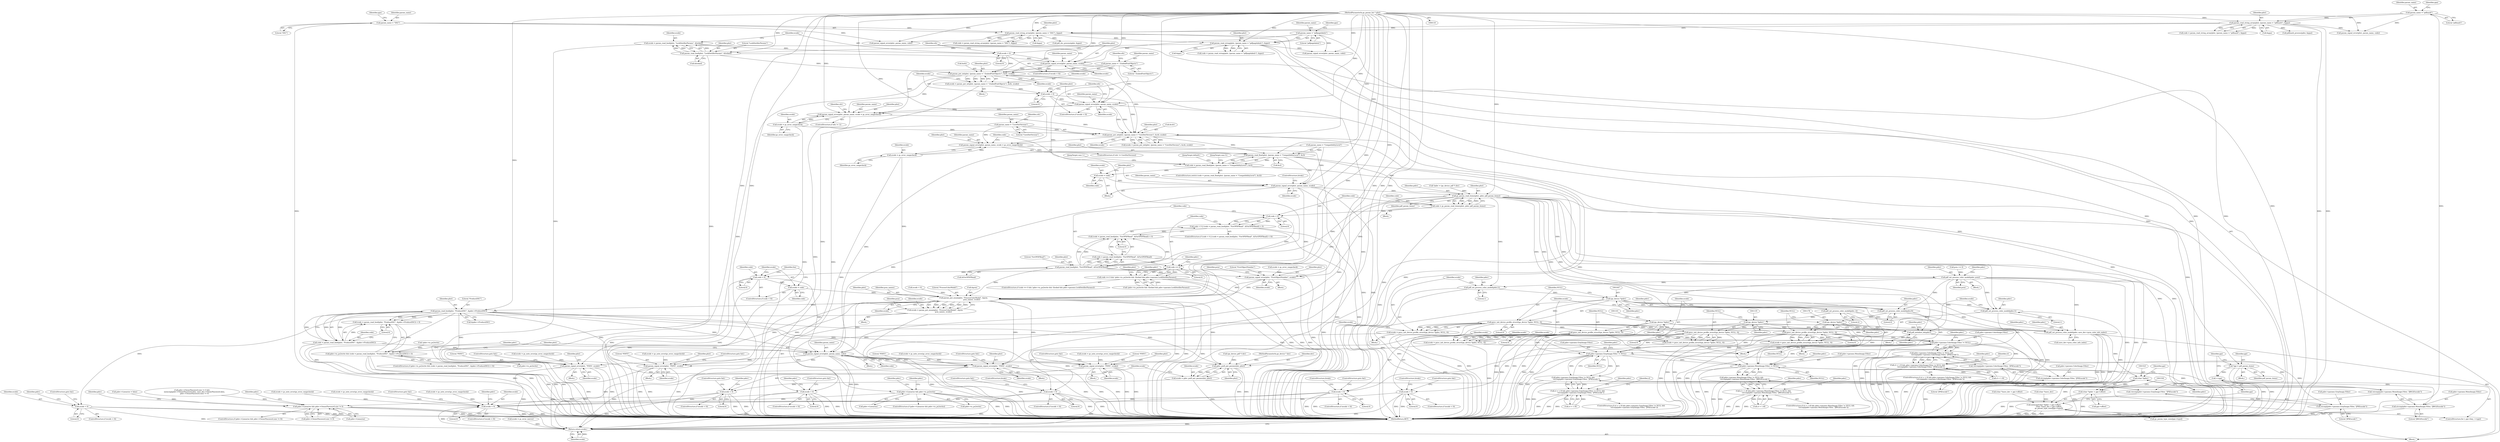 digraph "0_ghostscript_c3476dde7743761a4e1d39a631716199b696b880@API" {
"1000389" [label="(Call,param_signal_error(plist, param_name, ecode = gs_error_rangecheck))"];
"1000370" [label="(Call,param_put_int(plist, (param_name = \"CoreDistVersion\"), &cdv, ecode))"];
"1000357" [label="(Call,param_signal_error(plist, param_name, ecode = gs_error_rangecheck))"];
"1000349" [label="(Call,param_signal_error(plist, param_name, ecode))"];
"1000337" [label="(Call,param_put_int(plist, (param_name = \".EmbedFontObjects\"), &efo, ecode))"];
"1000317" [label="(Call,param_read_bool(plist, \"LockDistillerParams\", &locked))"];
"1000250" [label="(Call,param_read_string(plist, (param_name = \"pdfpagelabels\"), &pps))"];
"1000206" [label="(Call,param_read_string_array(plist, (param_name = \"DSC\"), &ppa))"];
"1000162" [label="(Call,param_read_string_array(plist, (param_name = \"pdfmark\"), &ppa))"];
"1000121" [label="(MethodParameterIn,gs_param_list * plist)"];
"1000164" [label="(Call,param_name = \"pdfmark\")"];
"1000208" [label="(Call,param_name = \"DSC\")"];
"1000252" [label="(Call,param_name = \"pdfpagelabels\")"];
"1000326" [label="(Call,param_signal_error(plist, param_name, ecode))"];
"1000323" [label="(Call,ecode < 0)"];
"1000315" [label="(Call,ecode = param_read_bool(plist, \"LockDistillerParams\", &locked))"];
"1000339" [label="(Call,param_name = \".EmbedFontObjects\")"];
"1000346" [label="(Call,ecode < 0)"];
"1000335" [label="(Call,ecode = param_put_int(plist, (param_name = \".EmbedFontObjects\"), &efo, ecode))"];
"1000360" [label="(Call,ecode = gs_error_rangecheck)"];
"1000372" [label="(Call,param_name = \"CoreDistVersion\")"];
"1000392" [label="(Call,ecode = gs_error_rangecheck)"];
"1000398" [label="(Call,param_read_float(plist, (param_name = \"CompatibilityLevel\"), &cl))"];
"1000396" [label="(Call,code = param_read_float(plist, (param_name = \"CompatibilityLevel\"), &cl))"];
"1000407" [label="(Call,ecode = code)"];
"1000410" [label="(Call,param_signal_error(plist, param_name, ecode))"];
"1000549" [label="(Call,gs_param_read_items(plist, pdev, pdf_param_items))"];
"1000547" [label="(Call,code = gs_param_read_items(plist, pdev, pdf_param_items))"];
"1000555" [label="(Call,code < 0)"];
"1000554" [label="(Call,code < 0 || (code = param_read_bool(plist, \"ForOPDFRead\", &ForOPDFRead)) < 0)"];
"1000570" [label="(Call,code == 0)"];
"1000569" [label="(Call,code == 0 && !pdev->is_ps2write && !(locked && pdev->params.LockDistillerParams))"];
"1000597" [label="(Call,code < 0)"];
"1000600" [label="(Call,ecode = code)"];
"1000658" [label="(Call,param_put_enum(plist, \"ProcessColorModel\", &pcm,\n                               pcm_names, ecode))"];
"1000656" [label="(Call,ecode = param_put_enum(plist, \"ProcessColorModel\", &pcm,\n                               pcm_names, ecode))"];
"1000684" [label="(Call,ecode < 0)"];
"1001547" [label="(Return,return ecode;)"];
"1000696" [label="(Call,param_read_bool(plist, \"ProduceDSC\", &pdev->ProduceDSC))"];
"1000693" [label="(Call,(code = param_read_bool(plist, \"ProduceDSC\", &pdev->ProduceDSC)) < 0)"];
"1000689" [label="(Call,pdev->is_ps2write && (code = param_read_bool(plist, \"ProduceDSC\", &pdev->ProduceDSC)) < 0)"];
"1001430" [label="(Call,pdev->Linearise && pdev->is_ps2write)"];
"1001449" [label="(Call,pdev->Linearise && pdev->OwnerPassword.size != 0)"];
"1000694" [label="(Call,code = param_read_bool(plist, \"ProduceDSC\", &pdev->ProduceDSC))"];
"1000705" [label="(Call,param_signal_error(plist, param_name, code))"];
"1000726" [label="(Call,param_signal_error(plist, \"PDFA\", ecode))"];
"1000774" [label="(Call,param_signal_error(plist, \"PDFA\", ecode))"];
"1000792" [label="(Call,param_signal_error(plist, \"PDFX\", ecode))"];
"1000812" [label="(Call,param_signal_error(plist, \"PDFA\", ecode))"];
"1000957" [label="(Call,gdev_psdf_put_params(dev, plist))"];
"1000955" [label="(Call,ecode = gdev_psdf_put_params(dev, plist))"];
"1000961" [label="(Call,ecode < 0)"];
"1001312" [label="(Call,ecode < 0)"];
"1000561" [label="(Call,param_read_bool(plist, \"ForOPDFRead\", &ForOPDFRead))"];
"1000558" [label="(Call,(code = param_read_bool(plist, \"ForOPDFRead\", &ForOPDFRead)) < 0)"];
"1000559" [label="(Call,code = param_read_bool(plist, \"ForOPDFRead\", &ForOPDFRead))"];
"1000645" [label="(Call,param_signal_error(plist, \"FirstObjectNumber\", ecode))"];
"1000670" [label="(Call,pdf_set_process_color_model(pdev, pcm))"];
"1001040" [label="(Call,pdf_set_process_color_model(pdev,1))"];
"1001046" [label="(Call,(gx_device *)pdev)"];
"1001045" [label="(Call,gsicc_init_device_profile_struct((gx_device *)pdev, NULL, 0))"];
"1001043" [label="(Call,ecode = gsicc_init_device_profile_struct((gx_device *)pdev, NULL, 0))"];
"1001052" [label="(Call,ecode < 0)"];
"1001099" [label="(Call,gsicc_init_device_profile_struct((gx_device *)pdev, NULL, 0))"];
"1001097" [label="(Call,ecode = gsicc_init_device_profile_struct((gx_device *)pdev, NULL, 0))"];
"1001106" [label="(Call,ecode < 0)"];
"1001196" [label="(Call,pdev->params.ColorImage.Filter != NULL)"];
"1001195" [label="(Call,pdev->params.ColorImage.Filter != NULL &&\n            !strcmp(pdev->params.ColorImage.Filter, \"JPXEncode\"))"];
"1001191" [label="(Call,cl < 1.5f && pdev->params.ColorImage.Filter != NULL &&\n            !strcmp(pdev->params.ColorImage.Filter, \"JPXEncode\"))"];
"1001205" [label="(Call,!strcmp(pdev->params.ColorImage.Filter, \"JPXEncode\"))"];
"1001206" [label="(Call,strcmp(pdev->params.ColorImage.Filter, \"JPXEncode\"))"];
"1001231" [label="(Call,pdev->params.GrayImage.Filter != NULL)"];
"1001230" [label="(Call,pdev->params.GrayImage.Filter != NULL &&\n            !strcmp(pdev->params.GrayImage.Filter, \"JPXEncode\"))"];
"1001226" [label="(Call,cl < 1.5f && pdev->params.GrayImage.Filter != NULL &&\n            !strcmp(pdev->params.GrayImage.Filter, \"JPXEncode\"))"];
"1001240" [label="(Call,!strcmp(pdev->params.GrayImage.Filter, \"JPXEncode\"))"];
"1001241" [label="(Call,strcmp(pdev->params.GrayImage.Filter, \"JPXEncode\"))"];
"1001266" [label="(Call,pdev->params.MonoImage.Filter != NULL)"];
"1001265" [label="(Call,pdev->params.MonoImage.Filter != NULL &&\n            !strcmp(pdev->params.MonoImage.Filter, \"JBIG2Encode\"))"];
"1001261" [label="(Call,cl < 1.4f && pdev->params.MonoImage.Filter != NULL &&\n            !strcmp(pdev->params.MonoImage.Filter, \"JBIG2Encode\"))"];
"1001275" [label="(Call,!strcmp(pdev->params.MonoImage.Filter, \"JBIG2Encode\"))"];
"1001276" [label="(Call,strcmp(pdev->params.MonoImage.Filter, \"JBIG2Encode\"))"];
"1001133" [label="(Call,gsicc_init_device_profile_struct((gx_device *)pdev, NULL, 0))"];
"1001131" [label="(Call,ecode = gsicc_init_device_profile_struct((gx_device *)pdev, NULL, 0))"];
"1001140" [label="(Call,ecode < 0)"];
"1001176" [label="(Call,gsicc_init_device_profile_struct((gx_device *)pdev, NULL, 0))"];
"1001174" [label="(Call,ecode = gsicc_init_device_profile_struct((gx_device *)pdev, NULL, 0))"];
"1001183" [label="(Call,ecode < 0)"];
"1001094" [label="(Call,pdf_set_process_color_model(pdev, 2))"];
"1001100" [label="(Call,(gx_device *)pdev)"];
"1001350" [label="(Call,pdf_initialize_ids(pdev))"];
"1001490" [label="(Call,pdf_set_process_color_model(pdev, save_dev->pcm_color_info_index))"];
"1001522" [label="(Call,(char *)pdev)"];
"1001520" [label="(Call,memcpy((char *)pdev + ppi->offset,\n                   (char *)save_dev + ppi->offset,\n                   gs_param_type_sizes[ppi->type]))"];
"1001521" [label="(Call,(char *)pdev + ppi->offset)"];
"1001128" [label="(Call,pdf_set_process_color_model(pdev,0))"];
"1001134" [label="(Call,(gx_device *)pdev)"];
"1001171" [label="(Call,pdf_set_process_color_model(pdev,1))"];
"1001177" [label="(Call,(gx_device *)pdev)"];
"1001511" [label="(Call,*ppi = pdf_param_items)"];
"1001518" [label="(Call,++ppi)"];
"1001192" [label="(Call,cl < 1.5f)"];
"1000391" [label="(Identifier,param_name)"];
"1000672" [label="(Identifier,pcm)"];
"1000794" [label="(Literal,\"PDFX\")"];
"1001228" [label="(Identifier,cl)"];
"1001227" [label="(Call,cl < 1.5f)"];
"1001048" [label="(Identifier,pdev)"];
"1000207" [label="(Identifier,plist)"];
"1000254" [label="(Literal,\"pdfpagelabels\")"];
"1001524" [label="(Identifier,pdev)"];
"1000377" [label="(Identifier,ecode)"];
"1001046" [label="(Call,(gx_device *)pdev)"];
"1001253" [label="(Identifier,pdev)"];
"1000330" [label="(Block,)"];
"1001497" [label="(Identifier,pdev)"];
"1001094" [label="(Call,pdf_set_process_color_model(pdev, 2))"];
"1000206" [label="(Call,param_read_string_array(plist, (param_name = \"DSC\"), &ppa))"];
"1000776" [label="(Literal,\"PDFA\")"];
"1000359" [label="(Identifier,param_name)"];
"1001274" [label="(Identifier,NULL)"];
"1001434" [label="(Call,pdev->is_ps2write)"];
"1000962" [label="(Identifier,ecode)"];
"1000212" [label="(Identifier,ppa)"];
"1000816" [label="(ControlStructure,goto fail;)"];
"1000256" [label="(Identifier,pps)"];
"1001100" [label="(Call,(gx_device *)pdev)"];
"1000322" [label="(ControlStructure,if (ecode < 0))"];
"1001351" [label="(Identifier,pdev)"];
"1001518" [label="(Call,++ppi)"];
"1001378" [label="(Call,pdev->OwnerPassword.size != 0 &&\n         memcmp(pdev->OwnerPassword.data, save_dev->OwnerPassword.data,\n         pdev->OwnerPassword.size) != 0)"];
"1001314" [label="(Literal,0)"];
"1000165" [label="(Identifier,param_name)"];
"1000353" [label="(ControlStructure,if (efo != 1))"];
"1001044" [label="(Identifier,ecode)"];
"1000329" [label="(Identifier,ecode)"];
"1000351" [label="(Identifier,param_name)"];
"1001431" [label="(Call,pdev->Linearise)"];
"1001315" [label="(ControlStructure,goto fail;)"];
"1001245" [label="(Identifier,pdev)"];
"1000373" [label="(Identifier,param_name)"];
"1001196" [label="(Call,pdev->params.ColorImage.Filter != NULL)"];
"1000808" [label="(Call,ecode = gs_note_error(gs_error_rangecheck))"];
"1000324" [label="(Identifier,ecode)"];
"1000778" [label="(ControlStructure,goto fail;)"];
"1001105" [label="(ControlStructure,if (ecode < 0))"];
"1000392" [label="(Call,ecode = gs_error_rangecheck)"];
"1000315" [label="(Call,ecode = param_read_bool(plist, \"LockDistillerParams\", &locked))"];
"1000166" [label="(Literal,\"pdfmark\")"];
"1001128" [label="(Call,pdf_set_process_color_model(pdev,0))"];
"1001350" [label="(Call,pdf_initialize_ids(pdev))"];
"1000240" [label="(Call,param_signal_error(plist, param_name, code))"];
"1000396" [label="(Call,code = param_read_float(plist, (param_name = \"CompatibilityLevel\"), &cl))"];
"1001256" [label="(Call,ecode = gs_note_error(gs_error_rangecheck))"];
"1000408" [label="(Identifier,ecode)"];
"1000704" [label="(Block,)"];
"1001275" [label="(Call,!strcmp(pdev->params.MonoImage.Filter, \"JBIG2Encode\"))"];
"1000656" [label="(Call,ecode = param_put_enum(plist, \"ProcessColorModel\", &pcm,\n                               pcm_names, ecode))"];
"1000348" [label="(Literal,0)"];
"1000210" [label="(Literal,\"DSC\")"];
"1000670" [label="(Call,pdf_set_process_color_model(pdev, pcm))"];
"1001183" [label="(Call,ecode < 0)"];
"1000955" [label="(Call,ecode = gdev_psdf_put_params(dev, plist))"];
"1000338" [label="(Identifier,plist)"];
"1001133" [label="(Call,gsicc_init_device_profile_struct((gx_device *)pdev, NULL, 0))"];
"1001265" [label="(Call,pdev->params.MonoImage.Filter != NULL &&\n            !strcmp(pdev->params.MonoImage.Filter, \"JBIG2Encode\"))"];
"1001098" [label="(Identifier,ecode)"];
"1001161" [label="(Block,)"];
"1001096" [label="(Literal,2)"];
"1001140" [label="(Call,ecode < 0)"];
"1000641" [label="(Block,)"];
"1000648" [label="(Identifier,ecode)"];
"1000558" [label="(Call,(code = param_read_bool(plist, \"ForOPDFRead\", &ForOPDFRead)) < 0)"];
"1001288" [label="(Identifier,pdev)"];
"1000410" [label="(Call,param_signal_error(plist, param_name, ecode))"];
"1001059" [label="(Identifier,pdev)"];
"1000347" [label="(Identifier,ecode)"];
"1001514" [label="(ControlStructure,for (; ppi->key; ++ppi))"];
"1000196" [label="(Call,param_signal_error(plist, param_name, code))"];
"1000560" [label="(Identifier,code)"];
"1000649" [label="(Block,)"];
"1000657" [label="(Identifier,ecode)"];
"1001231" [label="(Call,pdev->params.GrayImage.Filter != NULL)"];
"1001266" [label="(Call,pdev->params.MonoImage.Filter != NULL)"];
"1000552" [label="(Identifier,pdf_param_items)"];
"1000728" [label="(Literal,\"PDFA\")"];
"1000812" [label="(Call,param_signal_error(plist, \"PDFA\", ecode))"];
"1000414" [label="(ControlStructure,break;)"];
"1001182" [label="(ControlStructure,if (ecode < 0))"];
"1000412" [label="(Identifier,param_name)"];
"1000653" [label="(Identifier,pcm)"];
"1001045" [label="(Call,gsicc_init_device_profile_struct((gx_device *)pdev, NULL, 0))"];
"1000561" [label="(Call,param_read_bool(plist, \"ForOPDFRead\", &ForOPDFRead))"];
"1001429" [label="(ControlStructure,if (pdev->Linearise && pdev->is_ps2write))"];
"1001449" [label="(Call,pdev->Linearise && pdev->OwnerPassword.size != 0)"];
"1000699" [label="(Call,&pdev->ProduceDSC)"];
"1001095" [label="(Identifier,pdev)"];
"1000340" [label="(Identifier,param_name)"];
"1001142" [label="(Literal,0)"];
"1001185" [label="(Literal,0)"];
"1001181" [label="(Literal,0)"];
"1000661" [label="(Call,&pcm)"];
"1000551" [label="(Identifier,pdev)"];
"1000362" [label="(Identifier,gs_error_rangecheck)"];
"1000573" [label="(Call,!pdev->is_ps2write && !(locked && pdev->params.LockDistillerParams))"];
"1000694" [label="(Call,code = param_read_bool(plist, \"ProduceDSC\", &pdev->ProduceDSC))"];
"1000957" [label="(Call,gdev_psdf_put_params(dev, plist))"];
"1000568" [label="(ControlStructure,if (code == 0 && !pdev->is_ps2write && !(locked && pdev->params.LockDistillerParams)))"];
"1001280" [label="(Identifier,pdev)"];
"1000128" [label="(Call,(gx_device_pdf *) dev)"];
"1001241" [label="(Call,strcmp(pdev->params.GrayImage.Filter, \"JPXEncode\"))"];
"1001051" [label="(ControlStructure,if (ecode < 0))"];
"1000815" [label="(Identifier,ecode)"];
"1001097" [label="(Call,ecode = gsicc_init_device_profile_struct((gx_device *)pdev, NULL, 0))"];
"1001107" [label="(Identifier,ecode)"];
"1000122" [label="(Block,)"];
"1000658" [label="(Call,param_put_enum(plist, \"ProcessColorModel\", &pcm,\n                               pcm_names, ecode))"];
"1001512" [label="(Identifier,ppi)"];
"1000361" [label="(Identifier,ecode)"];
"1001490" [label="(Call,pdf_set_process_color_model(pdev, save_dev->pcm_color_info_index))"];
"1001130" [label="(Literal,0)"];
"1000666" [label="(Call,pcm >= 0)"];
"1001175" [label="(Identifier,ecode)"];
"1001522" [label="(Call,(char *)pdev)"];
"1001263" [label="(Identifier,cl)"];
"1001062" [label="(Block,)"];
"1000413" [label="(Identifier,ecode)"];
"1001491" [label="(Identifier,pdev)"];
"1000255" [label="(Call,&pps)"];
"1000961" [label="(Call,ecode < 0)"];
"1001520" [label="(Call,memcpy((char *)pdev + ppi->offset,\n                   (char *)save_dev + ppi->offset,\n                   gs_param_type_sizes[ppi->type]))"];
"1001108" [label="(Literal,0)"];
"1000346" [label="(Call,ecode < 0)"];
"1001040" [label="(Call,pdf_set_process_color_model(pdev,1))"];
"1000964" [label="(ControlStructure,goto fail;)"];
"1001132" [label="(Identifier,ecode)"];
"1000209" [label="(Identifier,param_name)"];
"1000357" [label="(Call,param_signal_error(plist, param_name, ecode = gs_error_rangecheck))"];
"1000593" [label="(Identifier,plist)"];
"1000160" [label="(Call,code = param_read_string_array(plist, (param_name = \"pdfmark\"), &ppa))"];
"1001191" [label="(Call,cl < 1.5f && pdev->params.ColorImage.Filter != NULL &&\n            !strcmp(pdev->params.ColorImage.Filter, \"JPXEncode\"))"];
"1000559" [label="(Call,code = param_read_bool(plist, \"ForOPDFRead\", &ForOPDFRead))"];
"1000571" [label="(Identifier,code)"];
"1000385" [label="(ControlStructure,if (cdv != CoreDistVersion))"];
"1000368" [label="(Call,ecode = param_put_int(plist, (param_name = \"CoreDistVersion\"), &cdv, ecode))"];
"1001267" [label="(Call,pdev->params.MonoImage.Filter)"];
"1001041" [label="(Identifier,pdev)"];
"1001549" [label="(MethodReturn,RET)"];
"1001535" [label="(Call,gs_param_type_sizes[ppi->type])"];
"1000814" [label="(Literal,\"PDFA\")"];
"1000722" [label="(Call,ecode = gs_note_error(gs_error_rangecheck))"];
"1001225" [label="(ControlStructure,if (cl < 1.5f && pdev->params.GrayImage.Filter != NULL &&\n            !strcmp(pdev->params.GrayImage.Filter, \"JPXEncode\")))"];
"1001136" [label="(Identifier,pdev)"];
"1001311" [label="(ControlStructure,if (ecode < 0))"];
"1000328" [label="(Identifier,param_name)"];
"1000342" [label="(Call,&efo)"];
"1000548" [label="(Identifier,code)"];
"1001450" [label="(Call,pdev->Linearise)"];
"1000211" [label="(Call,&ppa)"];
"1000406" [label="(JumpTarget,default:)"];
"1001109" [label="(ControlStructure,goto fail;)"];
"1001050" [label="(Literal,0)"];
"1000317" [label="(Call,param_read_bool(plist, \"LockDistillerParams\", &locked))"];
"1000689" [label="(Call,pdev->is_ps2write && (code = param_read_bool(plist, \"ProduceDSC\", &pdev->ProduceDSC)) < 0)"];
"1001210" [label="(Identifier,pdev)"];
"1001103" [label="(Identifier,NULL)"];
"1000557" [label="(Literal,0)"];
"1000167" [label="(Call,&ppa)"];
"1000333" [label="(Identifier,efo)"];
"1001206" [label="(Call,strcmp(pdev->params.ColorImage.Filter, \"JPXEncode\"))"];
"1000119" [label="(MethodParameterIn,gx_device * dev)"];
"1001042" [label="(Literal,1)"];
"1000647" [label="(Literal,\"FirstObjectNumber\")"];
"1000398" [label="(Call,param_read_float(plist, (param_name = \"CompatibilityLevel\"), &cl))"];
"1001055" [label="(ControlStructure,goto fail;)"];
"1000707" [label="(Identifier,param_name)"];
"1001190" [label="(ControlStructure,if (cl < 1.5f && pdev->params.ColorImage.Filter != NULL &&\n            !strcmp(pdev->params.ColorImage.Filter, \"JPXEncode\")))"];
"1000358" [label="(Identifier,plist)"];
"1000596" [label="(ControlStructure,if (code < 0))"];
"1001053" [label="(Identifier,ecode)"];
"1000572" [label="(Literal,0)"];
"1000229" [label="(Call,pdf_dsc_process(pdev, &ppa))"];
"1000960" [label="(ControlStructure,if (ecode < 0))"];
"1000326" [label="(Call,param_signal_error(plist, param_name, ecode))"];
"1000667" [label="(Identifier,pcm)"];
"1000547" [label="(Call,code = gs_param_read_items(plist, pdev, pdf_param_items))"];
"1000371" [label="(Identifier,plist)"];
"1000375" [label="(Call,&cdv)"];
"1001260" [label="(ControlStructure,if (cl < 1.4f && pdev->params.MonoImage.Filter != NULL &&\n            !strcmp(pdev->params.MonoImage.Filter, \"JBIG2Encode\")))"];
"1000376" [label="(Identifier,cdv)"];
"1000555" [label="(Call,code < 0)"];
"1000684" [label="(Call,ecode < 0)"];
"1000691" [label="(Identifier,pdev)"];
"1000675" [label="(Identifier,pdev)"];
"1001054" [label="(Literal,0)"];
"1000713" [label="(Identifier,pdev)"];
"1000813" [label="(Identifier,plist)"];
"1000792" [label="(Call,param_signal_error(plist, \"PDFX\", ecode))"];
"1000959" [label="(Identifier,plist)"];
"1000360" [label="(Call,ecode = gs_error_rangecheck)"];
"1000415" [label="(JumpTarget,case 0:)"];
"1001204" [label="(Identifier,NULL)"];
"1000403" [label="(Call,&cl)"];
"1001276" [label="(Call,strcmp(pdev->params.MonoImage.Filter, \"JBIG2Encode\"))"];
"1000601" [label="(Identifier,ecode)"];
"1001110" [label="(ControlStructure,break;)"];
"1000688" [label="(ControlStructure,if (pdev->is_ps2write && (code = param_read_bool(plist, \"ProduceDSC\", &pdev->ProduceDSC)) < 0))"];
"1000703" [label="(Literal,0)"];
"1000307" [label="(Call,param_signal_error(plist, param_name, code))"];
"1001473" [label="(Identifier,pdev)"];
"1001141" [label="(Identifier,ecode)"];
"1000204" [label="(Call,code = param_read_string_array(plist, (param_name = \"DSC\"), &ppa))"];
"1000405" [label="(Block,)"];
"1000787" [label="(Block,)"];
"1000569" [label="(Call,code == 0 && !pdev->is_ps2write && !(locked && pdev->params.LockDistillerParams))"];
"1001137" [label="(Identifier,NULL)"];
"1000597" [label="(Call,code < 0)"];
"1000253" [label="(Identifier,param_name)"];
"1001226" [label="(Call,cl < 1.5f && pdev->params.GrayImage.Filter != NULL &&\n            !strcmp(pdev->params.GrayImage.Filter, \"JPXEncode\"))"];
"1001106" [label="(Call,ecode < 0)"];
"1000323" [label="(Call,ecode < 0)"];
"1000788" [label="(Call,ecode = gs_note_error(gs_error_rangecheck))"];
"1000708" [label="(Identifier,code)"];
"1000531" [label="(JumpTarget,case 1:)"];
"1001104" [label="(Literal,0)"];
"1000389" [label="(Call,param_signal_error(plist, param_name, ecode = gs_error_rangecheck))"];
"1001463" [label="(Identifier,pdev)"];
"1001232" [label="(Call,pdev->params.GrayImage.Filter)"];
"1000366" [label="(Identifier,cdv)"];
"1001430" [label="(Call,pdev->Linearise && pdev->is_ps2write)"];
"1000697" [label="(Identifier,plist)"];
"1000730" [label="(ControlStructure,goto fail;)"];
"1000642" [label="(Call,ecode = gs_error_rangecheck)"];
"1000671" [label="(Identifier,pdev)"];
"1000669" [label="(Block,)"];
"1000393" [label="(Identifier,ecode)"];
"1001240" [label="(Call,!strcmp(pdev->params.GrayImage.Filter, \"JPXEncode\"))"];
"1000126" [label="(Call,*pdev = (gx_device_pdf *) dev)"];
"1000659" [label="(Identifier,plist)"];
"1000695" [label="(Identifier,code)"];
"1000664" [label="(Identifier,ecode)"];
"1001548" [label="(Identifier,ecode)"];
"1000807" [label="(Block,)"];
"1001195" [label="(Call,pdev->params.ColorImage.Filter != NULL &&\n            !strcmp(pdev->params.ColorImage.Filter, \"JPXEncode\"))"];
"1001346" [label="(Call,ecode = gs_error_ioerror)"];
"1001521" [label="(Call,(char *)pdev + ppi->offset)"];
"1001513" [label="(Identifier,pdf_param_items)"];
"1000690" [label="(Call,pdev->is_ps2write)"];
"1000355" [label="(Identifier,efo)"];
"1001207" [label="(Call,pdev->params.ColorImage.Filter)"];
"1000599" [label="(Literal,0)"];
"1001139" [label="(ControlStructure,if (ecode < 0))"];
"1001525" [label="(Call,ppi->offset)"];
"1000564" [label="(Call,&ForOPDFRead)"];
"1001176" [label="(Call,gsicc_init_device_profile_struct((gx_device *)pdev, NULL, 0))"];
"1000588" [label="(Identifier,pdev)"];
"1001242" [label="(Call,pdev->params.GrayImage.Filter)"];
"1001509" [label="(Block,)"];
"1001519" [label="(Identifier,ppi)"];
"1001134" [label="(Call,(gx_device *)pdev)"];
"1001186" [label="(ControlStructure,goto fail;)"];
"1000576" [label="(Identifier,pdev)"];
"1000252" [label="(Call,param_name = \"pdfpagelabels\")"];
"1001277" [label="(Call,pdev->params.MonoImage.Filter)"];
"1000397" [label="(Identifier,code)"];
"1000706" [label="(Identifier,plist)"];
"1000549" [label="(Call,gs_param_read_items(plist, pdev, pdf_param_items))"];
"1000963" [label="(Literal,0)"];
"1000729" [label="(Identifier,ecode)"];
"1000327" [label="(Identifier,plist)"];
"1000556" [label="(Identifier,code)"];
"1001177" [label="(Call,(gx_device *)pdev)"];
"1000343" [label="(Identifier,efo)"];
"1001526" [label="(Identifier,ppi)"];
"1001239" [label="(Identifier,NULL)"];
"1001440" [label="(Identifier,pdev)"];
"1001052" [label="(Call,ecode < 0)"];
"1000163" [label="(Identifier,plist)"];
"1001230" [label="(Call,pdev->params.GrayImage.Filter != NULL &&\n            !strcmp(pdev->params.GrayImage.Filter, \"JPXEncode\"))"];
"1000693" [label="(Call,(code = param_read_bool(plist, \"ProduceDSC\", &pdev->ProduceDSC)) < 0)"];
"1001218" [label="(Identifier,pdev)"];
"1001143" [label="(ControlStructure,goto fail;)"];
"1000318" [label="(Identifier,plist)"];
"1000390" [label="(Identifier,plist)"];
"1000566" [label="(Literal,0)"];
"1000339" [label="(Call,param_name = \".EmbedFontObjects\")"];
"1001333" [label="(Block,)"];
"1001312" [label="(Call,ecode < 0)"];
"1000598" [label="(Identifier,code)"];
"1000341" [label="(Literal,\".EmbedFontObjects\")"];
"1000250" [label="(Call,param_read_string(plist, (param_name = \"pdfpagelabels\"), &pps))"];
"1001172" [label="(Identifier,pdev)"];
"1000795" [label="(Identifier,ecode)"];
"1001547" [label="(Return,return ecode;)"];
"1001284" [label="(Literal,\"JBIG2Encode\")"];
"1000409" [label="(Identifier,code)"];
"1001102" [label="(Identifier,pdev)"];
"1001261" [label="(Call,cl < 1.4f && pdev->params.MonoImage.Filter != NULL &&\n            !strcmp(pdev->params.MonoImage.Filter, \"JBIG2Encode\"))"];
"1001187" [label="(ControlStructure,break;)"];
"1000533" [label="(Block,)"];
"1000686" [label="(Literal,0)"];
"1001129" [label="(Identifier,pdev)"];
"1000956" [label="(Identifier,ecode)"];
"1000958" [label="(Identifier,dev)"];
"1001214" [label="(Literal,\"JPXEncode\")"];
"1001262" [label="(Call,cl < 1.4f)"];
"1000345" [label="(ControlStructure,if (ecode < 0))"];
"1001319" [label="(Identifier,pdev)"];
"1000352" [label="(Identifier,ecode)"];
"1000336" [label="(Identifier,ecode)"];
"1001174" [label="(Call,ecode = gsicc_init_device_profile_struct((gx_device *)pdev, NULL, 0))"];
"1001443" [label="(Call,pdev->Linearise = false)"];
"1001131" [label="(Call,ecode = gsicc_init_device_profile_struct((gx_device *)pdev, NULL, 0))"];
"1001511" [label="(Call,*ppi = pdf_param_items)"];
"1001043" [label="(Call,ecode = gsicc_init_device_profile_struct((gx_device *)pdev, NULL, 0))"];
"1001354" [label="(Identifier,pdev)"];
"1000162" [label="(Call,param_read_string_array(plist, (param_name = \"pdfmark\"), &ppa))"];
"1001179" [label="(Identifier,pdev)"];
"1000793" [label="(Identifier,plist)"];
"1000726" [label="(Call,param_signal_error(plist, \"PDFA\", ecode))"];
"1001180" [label="(Identifier,NULL)"];
"1001528" [label="(Call,(char *)save_dev + ppi->offset)"];
"1000683" [label="(ControlStructure,if (ecode < 0))"];
"1000705" [label="(Call,param_signal_error(plist, param_name, code))"];
"1001138" [label="(Literal,0)"];
"1000645" [label="(Call,param_signal_error(plist, \"FirstObjectNumber\", ecode))"];
"1001313" [label="(Identifier,ecode)"];
"1001451" [label="(Identifier,pdev)"];
"1000770" [label="(Call,ecode = gs_note_error(gs_error_rangecheck))"];
"1000769" [label="(Block,)"];
"1000319" [label="(Literal,\"LockDistillerParams\")"];
"1001173" [label="(Literal,1)"];
"1000774" [label="(Call,param_signal_error(plist, \"PDFA\", ecode))"];
"1000370" [label="(Call,param_put_int(plist, (param_name = \"CoreDistVersion\"), &cdv, ecode))"];
"1000687" [label="(ControlStructure,goto fail;)"];
"1000349" [label="(Call,param_signal_error(plist, param_name, ecode))"];
"1000550" [label="(Identifier,plist)"];
"1000344" [label="(Identifier,ecode)"];
"1001249" [label="(Literal,\"JPXEncode\")"];
"1001529" [label="(Call,(char *)save_dev)"];
"1000164" [label="(Call,param_name = \"pdfmark\")"];
"1001184" [label="(Identifier,ecode)"];
"1001221" [label="(Call,ecode = gs_note_error(gs_error_rangecheck))"];
"1001030" [label="(Block,)"];
"1001291" [label="(Call,ecode = gs_note_error(gs_error_rangecheck))"];
"1000395" [label="(ControlStructure,switch (code = param_read_float(plist, (param_name = \"CompatibilityLevel\"), &cl)))"];
"1000685" [label="(Identifier,ecode)"];
"1000663" [label="(Identifier,pcm_names)"];
"1000969" [label="(Identifier,pdev)"];
"1000777" [label="(Identifier,ecode)"];
"1001448" [label="(ControlStructure,if (pdev->Linearise && pdev->OwnerPassword.size != 0))"];
"1000696" [label="(Call,param_read_bool(plist, \"ProduceDSC\", &pdev->ProduceDSC))"];
"1000325" [label="(Literal,0)"];
"1000570" [label="(Call,code == 0)"];
"1000379" [label="(Call,ecode < 0)"];
"1000407" [label="(Call,ecode = code)"];
"1000411" [label="(Identifier,plist)"];
"1001492" [label="(Call,save_dev->pcm_color_info_index)"];
"1000208" [label="(Call,param_name = \"DSC\")"];
"1000320" [label="(Call,&locked)"];
"1001049" [label="(Identifier,NULL)"];
"1000400" [label="(Call,param_name = \"CompatibilityLevel\")"];
"1000335" [label="(Call,ecode = param_put_int(plist, (param_name = \".EmbedFontObjects\"), &efo, ecode))"];
"1000721" [label="(Block,)"];
"1001171" [label="(Call,pdf_set_process_color_model(pdev,1))"];
"1001453" [label="(Call,pdev->OwnerPassword.size != 0)"];
"1000660" [label="(Literal,\"ProcessColorModel\")"];
"1000185" [label="(Call,pdfmark_process(pdev, &ppa))"];
"1000574" [label="(Call,!pdev->is_ps2write)"];
"1000646" [label="(Identifier,plist)"];
"1000316" [label="(Identifier,ecode)"];
"1000248" [label="(Call,code = param_read_string(plist, (param_name = \"pdfpagelabels\"), &pps))"];
"1001099" [label="(Call,gsicc_init_device_profile_struct((gx_device *)pdev, NULL, 0))"];
"1000399" [label="(Identifier,plist)"];
"1001144" [label="(ControlStructure,break;)"];
"1000563" [label="(Literal,\"ForOPDFRead\")"];
"1000394" [label="(Identifier,gs_error_rangecheck)"];
"1000727" [label="(Identifier,plist)"];
"1000600" [label="(Call,ecode = code)"];
"1000796" [label="(ControlStructure,goto fail;)"];
"1001197" [label="(Call,pdev->params.ColorImage.Filter)"];
"1000775" [label="(Identifier,plist)"];
"1000602" [label="(Identifier,code)"];
"1000251" [label="(Identifier,plist)"];
"1000554" [label="(Call,code < 0 || (code = param_read_bool(plist, \"ForOPDFRead\", &ForOPDFRead)) < 0)"];
"1001298" [label="(Identifier,pdev)"];
"1000553" [label="(ControlStructure,if (code < 0 || (code = param_read_bool(plist, \"ForOPDFRead\", &ForOPDFRead)) < 0))"];
"1000168" [label="(Identifier,ppa)"];
"1000562" [label="(Identifier,plist)"];
"1000350" [label="(Identifier,plist)"];
"1000698" [label="(Literal,\"ProduceDSC\")"];
"1000606" [label="(Identifier,fon)"];
"1001516" [label="(Identifier,ppi)"];
"1000372" [label="(Call,param_name = \"CoreDistVersion\")"];
"1000337" [label="(Call,param_put_int(plist, (param_name = \".EmbedFontObjects\"), &efo, ecode))"];
"1001205" [label="(Call,!strcmp(pdev->params.ColorImage.Filter, \"JPXEncode\"))"];
"1000374" [label="(Literal,\"CoreDistVersion\")"];
"1000121" [label="(MethodParameterIn,gs_param_list * plist)"];
"1000389" -> "1000385"  [label="AST: "];
"1000389" -> "1000392"  [label="CFG: "];
"1000390" -> "1000389"  [label="AST: "];
"1000391" -> "1000389"  [label="AST: "];
"1000392" -> "1000389"  [label="AST: "];
"1000397" -> "1000389"  [label="CFG: "];
"1000389" -> "1001549"  [label="DDG: "];
"1000370" -> "1000389"  [label="DDG: "];
"1000121" -> "1000389"  [label="DDG: "];
"1000372" -> "1000389"  [label="DDG: "];
"1000392" -> "1000389"  [label="DDG: "];
"1000389" -> "1000398"  [label="DDG: "];
"1000370" -> "1000368"  [label="AST: "];
"1000370" -> "1000377"  [label="CFG: "];
"1000371" -> "1000370"  [label="AST: "];
"1000372" -> "1000370"  [label="AST: "];
"1000375" -> "1000370"  [label="AST: "];
"1000377" -> "1000370"  [label="AST: "];
"1000368" -> "1000370"  [label="CFG: "];
"1000370" -> "1001549"  [label="DDG: "];
"1000370" -> "1001549"  [label="DDG: "];
"1000370" -> "1000368"  [label="DDG: "];
"1000370" -> "1000368"  [label="DDG: "];
"1000370" -> "1000368"  [label="DDG: "];
"1000357" -> "1000370"  [label="DDG: "];
"1000349" -> "1000370"  [label="DDG: "];
"1000349" -> "1000370"  [label="DDG: "];
"1000337" -> "1000370"  [label="DDG: "];
"1000121" -> "1000370"  [label="DDG: "];
"1000372" -> "1000370"  [label="DDG: "];
"1000360" -> "1000370"  [label="DDG: "];
"1000346" -> "1000370"  [label="DDG: "];
"1000370" -> "1000398"  [label="DDG: "];
"1000357" -> "1000353"  [label="AST: "];
"1000357" -> "1000360"  [label="CFG: "];
"1000358" -> "1000357"  [label="AST: "];
"1000359" -> "1000357"  [label="AST: "];
"1000360" -> "1000357"  [label="AST: "];
"1000366" -> "1000357"  [label="CFG: "];
"1000357" -> "1001549"  [label="DDG: "];
"1000349" -> "1000357"  [label="DDG: "];
"1000349" -> "1000357"  [label="DDG: "];
"1000337" -> "1000357"  [label="DDG: "];
"1000121" -> "1000357"  [label="DDG: "];
"1000339" -> "1000357"  [label="DDG: "];
"1000360" -> "1000357"  [label="DDG: "];
"1000349" -> "1000345"  [label="AST: "];
"1000349" -> "1000352"  [label="CFG: "];
"1000350" -> "1000349"  [label="AST: "];
"1000351" -> "1000349"  [label="AST: "];
"1000352" -> "1000349"  [label="AST: "];
"1000355" -> "1000349"  [label="CFG: "];
"1000349" -> "1001549"  [label="DDG: "];
"1000337" -> "1000349"  [label="DDG: "];
"1000121" -> "1000349"  [label="DDG: "];
"1000339" -> "1000349"  [label="DDG: "];
"1000346" -> "1000349"  [label="DDG: "];
"1000337" -> "1000335"  [label="AST: "];
"1000337" -> "1000344"  [label="CFG: "];
"1000338" -> "1000337"  [label="AST: "];
"1000339" -> "1000337"  [label="AST: "];
"1000342" -> "1000337"  [label="AST: "];
"1000344" -> "1000337"  [label="AST: "];
"1000335" -> "1000337"  [label="CFG: "];
"1000337" -> "1001549"  [label="DDG: "];
"1000337" -> "1000335"  [label="DDG: "];
"1000337" -> "1000335"  [label="DDG: "];
"1000337" -> "1000335"  [label="DDG: "];
"1000317" -> "1000337"  [label="DDG: "];
"1000326" -> "1000337"  [label="DDG: "];
"1000326" -> "1000337"  [label="DDG: "];
"1000121" -> "1000337"  [label="DDG: "];
"1000339" -> "1000337"  [label="DDG: "];
"1000323" -> "1000337"  [label="DDG: "];
"1000317" -> "1000315"  [label="AST: "];
"1000317" -> "1000320"  [label="CFG: "];
"1000318" -> "1000317"  [label="AST: "];
"1000319" -> "1000317"  [label="AST: "];
"1000320" -> "1000317"  [label="AST: "];
"1000315" -> "1000317"  [label="CFG: "];
"1000317" -> "1001549"  [label="DDG: "];
"1000317" -> "1000315"  [label="DDG: "];
"1000317" -> "1000315"  [label="DDG: "];
"1000317" -> "1000315"  [label="DDG: "];
"1000250" -> "1000317"  [label="DDG: "];
"1000121" -> "1000317"  [label="DDG: "];
"1000317" -> "1000326"  [label="DDG: "];
"1000250" -> "1000248"  [label="AST: "];
"1000250" -> "1000255"  [label="CFG: "];
"1000251" -> "1000250"  [label="AST: "];
"1000252" -> "1000250"  [label="AST: "];
"1000255" -> "1000250"  [label="AST: "];
"1000248" -> "1000250"  [label="CFG: "];
"1000250" -> "1001549"  [label="DDG: "];
"1000250" -> "1001549"  [label="DDG: "];
"1000250" -> "1000248"  [label="DDG: "];
"1000250" -> "1000248"  [label="DDG: "];
"1000206" -> "1000250"  [label="DDG: "];
"1000121" -> "1000250"  [label="DDG: "];
"1000252" -> "1000250"  [label="DDG: "];
"1000250" -> "1000307"  [label="DDG: "];
"1000206" -> "1000204"  [label="AST: "];
"1000206" -> "1000211"  [label="CFG: "];
"1000207" -> "1000206"  [label="AST: "];
"1000208" -> "1000206"  [label="AST: "];
"1000211" -> "1000206"  [label="AST: "];
"1000204" -> "1000206"  [label="CFG: "];
"1000206" -> "1001549"  [label="DDG: "];
"1000206" -> "1001549"  [label="DDG: "];
"1000206" -> "1000204"  [label="DDG: "];
"1000206" -> "1000204"  [label="DDG: "];
"1000162" -> "1000206"  [label="DDG: "];
"1000162" -> "1000206"  [label="DDG: "];
"1000121" -> "1000206"  [label="DDG: "];
"1000208" -> "1000206"  [label="DDG: "];
"1000206" -> "1000229"  [label="DDG: "];
"1000206" -> "1000240"  [label="DDG: "];
"1000162" -> "1000160"  [label="AST: "];
"1000162" -> "1000167"  [label="CFG: "];
"1000163" -> "1000162"  [label="AST: "];
"1000164" -> "1000162"  [label="AST: "];
"1000167" -> "1000162"  [label="AST: "];
"1000160" -> "1000162"  [label="CFG: "];
"1000162" -> "1001549"  [label="DDG: "];
"1000162" -> "1001549"  [label="DDG: "];
"1000162" -> "1000160"  [label="DDG: "];
"1000162" -> "1000160"  [label="DDG: "];
"1000121" -> "1000162"  [label="DDG: "];
"1000164" -> "1000162"  [label="DDG: "];
"1000162" -> "1000185"  [label="DDG: "];
"1000162" -> "1000196"  [label="DDG: "];
"1000121" -> "1000118"  [label="AST: "];
"1000121" -> "1001549"  [label="DDG: "];
"1000121" -> "1000196"  [label="DDG: "];
"1000121" -> "1000240"  [label="DDG: "];
"1000121" -> "1000307"  [label="DDG: "];
"1000121" -> "1000326"  [label="DDG: "];
"1000121" -> "1000398"  [label="DDG: "];
"1000121" -> "1000410"  [label="DDG: "];
"1000121" -> "1000549"  [label="DDG: "];
"1000121" -> "1000561"  [label="DDG: "];
"1000121" -> "1000645"  [label="DDG: "];
"1000121" -> "1000658"  [label="DDG: "];
"1000121" -> "1000696"  [label="DDG: "];
"1000121" -> "1000705"  [label="DDG: "];
"1000121" -> "1000726"  [label="DDG: "];
"1000121" -> "1000774"  [label="DDG: "];
"1000121" -> "1000792"  [label="DDG: "];
"1000121" -> "1000812"  [label="DDG: "];
"1000121" -> "1000957"  [label="DDG: "];
"1000164" -> "1000166"  [label="CFG: "];
"1000165" -> "1000164"  [label="AST: "];
"1000166" -> "1000164"  [label="AST: "];
"1000168" -> "1000164"  [label="CFG: "];
"1000164" -> "1001549"  [label="DDG: "];
"1000164" -> "1000196"  [label="DDG: "];
"1000208" -> "1000210"  [label="CFG: "];
"1000209" -> "1000208"  [label="AST: "];
"1000210" -> "1000208"  [label="AST: "];
"1000212" -> "1000208"  [label="CFG: "];
"1000208" -> "1001549"  [label="DDG: "];
"1000208" -> "1000240"  [label="DDG: "];
"1000252" -> "1000254"  [label="CFG: "];
"1000253" -> "1000252"  [label="AST: "];
"1000254" -> "1000252"  [label="AST: "];
"1000256" -> "1000252"  [label="CFG: "];
"1000252" -> "1001549"  [label="DDG: "];
"1000252" -> "1000307"  [label="DDG: "];
"1000252" -> "1000326"  [label="DDG: "];
"1000326" -> "1000322"  [label="AST: "];
"1000326" -> "1000329"  [label="CFG: "];
"1000327" -> "1000326"  [label="AST: "];
"1000328" -> "1000326"  [label="AST: "];
"1000329" -> "1000326"  [label="AST: "];
"1000333" -> "1000326"  [label="CFG: "];
"1000326" -> "1001549"  [label="DDG: "];
"1000323" -> "1000326"  [label="DDG: "];
"1000323" -> "1000322"  [label="AST: "];
"1000323" -> "1000325"  [label="CFG: "];
"1000324" -> "1000323"  [label="AST: "];
"1000325" -> "1000323"  [label="AST: "];
"1000327" -> "1000323"  [label="CFG: "];
"1000333" -> "1000323"  [label="CFG: "];
"1000315" -> "1000323"  [label="DDG: "];
"1000315" -> "1000122"  [label="AST: "];
"1000316" -> "1000315"  [label="AST: "];
"1000324" -> "1000315"  [label="CFG: "];
"1000315" -> "1001549"  [label="DDG: "];
"1000339" -> "1000341"  [label="CFG: "];
"1000340" -> "1000339"  [label="AST: "];
"1000341" -> "1000339"  [label="AST: "];
"1000343" -> "1000339"  [label="CFG: "];
"1000346" -> "1000345"  [label="AST: "];
"1000346" -> "1000348"  [label="CFG: "];
"1000347" -> "1000346"  [label="AST: "];
"1000348" -> "1000346"  [label="AST: "];
"1000350" -> "1000346"  [label="CFG: "];
"1000355" -> "1000346"  [label="CFG: "];
"1000335" -> "1000346"  [label="DDG: "];
"1000335" -> "1000330"  [label="AST: "];
"1000336" -> "1000335"  [label="AST: "];
"1000347" -> "1000335"  [label="CFG: "];
"1000335" -> "1001549"  [label="DDG: "];
"1000360" -> "1000362"  [label="CFG: "];
"1000361" -> "1000360"  [label="AST: "];
"1000362" -> "1000360"  [label="AST: "];
"1000360" -> "1001549"  [label="DDG: "];
"1000372" -> "1000374"  [label="CFG: "];
"1000373" -> "1000372"  [label="AST: "];
"1000374" -> "1000372"  [label="AST: "];
"1000376" -> "1000372"  [label="CFG: "];
"1000372" -> "1001549"  [label="DDG: "];
"1000392" -> "1000394"  [label="CFG: "];
"1000393" -> "1000392"  [label="AST: "];
"1000394" -> "1000392"  [label="AST: "];
"1000392" -> "1001549"  [label="DDG: "];
"1000392" -> "1000658"  [label="DDG: "];
"1000398" -> "1000396"  [label="AST: "];
"1000398" -> "1000403"  [label="CFG: "];
"1000399" -> "1000398"  [label="AST: "];
"1000400" -> "1000398"  [label="AST: "];
"1000403" -> "1000398"  [label="AST: "];
"1000396" -> "1000398"  [label="CFG: "];
"1000398" -> "1001549"  [label="DDG: "];
"1000398" -> "1000396"  [label="DDG: "];
"1000398" -> "1000396"  [label="DDG: "];
"1000400" -> "1000398"  [label="DDG: "];
"1000398" -> "1000410"  [label="DDG: "];
"1000398" -> "1000549"  [label="DDG: "];
"1000396" -> "1000395"  [label="AST: "];
"1000397" -> "1000396"  [label="AST: "];
"1000406" -> "1000396"  [label="CFG: "];
"1000415" -> "1000396"  [label="CFG: "];
"1000531" -> "1000396"  [label="CFG: "];
"1000396" -> "1001549"  [label="DDG: "];
"1000396" -> "1000407"  [label="DDG: "];
"1000407" -> "1000405"  [label="AST: "];
"1000407" -> "1000409"  [label="CFG: "];
"1000408" -> "1000407"  [label="AST: "];
"1000409" -> "1000407"  [label="AST: "];
"1000411" -> "1000407"  [label="CFG: "];
"1000407" -> "1000410"  [label="DDG: "];
"1000410" -> "1000405"  [label="AST: "];
"1000410" -> "1000413"  [label="CFG: "];
"1000411" -> "1000410"  [label="AST: "];
"1000412" -> "1000410"  [label="AST: "];
"1000413" -> "1000410"  [label="AST: "];
"1000414" -> "1000410"  [label="CFG: "];
"1000410" -> "1001549"  [label="DDG: "];
"1000410" -> "1001549"  [label="DDG: "];
"1000400" -> "1000410"  [label="DDG: "];
"1000410" -> "1000549"  [label="DDG: "];
"1000410" -> "1000658"  [label="DDG: "];
"1000410" -> "1000705"  [label="DDG: "];
"1000549" -> "1000547"  [label="AST: "];
"1000549" -> "1000552"  [label="CFG: "];
"1000550" -> "1000549"  [label="AST: "];
"1000551" -> "1000549"  [label="AST: "];
"1000552" -> "1000549"  [label="AST: "];
"1000547" -> "1000549"  [label="CFG: "];
"1000549" -> "1001549"  [label="DDG: "];
"1000549" -> "1001549"  [label="DDG: "];
"1000549" -> "1000547"  [label="DDG: "];
"1000549" -> "1000547"  [label="DDG: "];
"1000549" -> "1000547"  [label="DDG: "];
"1000126" -> "1000549"  [label="DDG: "];
"1000549" -> "1000561"  [label="DDG: "];
"1000549" -> "1000645"  [label="DDG: "];
"1000549" -> "1000658"  [label="DDG: "];
"1000549" -> "1000670"  [label="DDG: "];
"1000549" -> "1001040"  [label="DDG: "];
"1000549" -> "1001094"  [label="DDG: "];
"1000549" -> "1001128"  [label="DDG: "];
"1000549" -> "1001171"  [label="DDG: "];
"1000549" -> "1001350"  [label="DDG: "];
"1000549" -> "1001490"  [label="DDG: "];
"1000549" -> "1001511"  [label="DDG: "];
"1000547" -> "1000533"  [label="AST: "];
"1000548" -> "1000547"  [label="AST: "];
"1000556" -> "1000547"  [label="CFG: "];
"1000547" -> "1001549"  [label="DDG: "];
"1000547" -> "1000555"  [label="DDG: "];
"1000555" -> "1000554"  [label="AST: "];
"1000555" -> "1000557"  [label="CFG: "];
"1000556" -> "1000555"  [label="AST: "];
"1000557" -> "1000555"  [label="AST: "];
"1000560" -> "1000555"  [label="CFG: "];
"1000554" -> "1000555"  [label="CFG: "];
"1000555" -> "1000554"  [label="DDG: "];
"1000555" -> "1000554"  [label="DDG: "];
"1000555" -> "1000570"  [label="DDG: "];
"1000554" -> "1000553"  [label="AST: "];
"1000554" -> "1000558"  [label="CFG: "];
"1000558" -> "1000554"  [label="AST: "];
"1000571" -> "1000554"  [label="CFG: "];
"1000554" -> "1001549"  [label="DDG: "];
"1000554" -> "1001549"  [label="DDG: "];
"1000558" -> "1000554"  [label="DDG: "];
"1000570" -> "1000569"  [label="AST: "];
"1000570" -> "1000572"  [label="CFG: "];
"1000571" -> "1000570"  [label="AST: "];
"1000572" -> "1000570"  [label="AST: "];
"1000576" -> "1000570"  [label="CFG: "];
"1000569" -> "1000570"  [label="CFG: "];
"1000570" -> "1000569"  [label="DDG: "];
"1000570" -> "1000569"  [label="DDG: "];
"1000559" -> "1000570"  [label="DDG: "];
"1000570" -> "1000597"  [label="DDG: "];
"1000569" -> "1000568"  [label="AST: "];
"1000569" -> "1000573"  [label="CFG: "];
"1000573" -> "1000569"  [label="AST: "];
"1000588" -> "1000569"  [label="CFG: "];
"1000593" -> "1000569"  [label="CFG: "];
"1000569" -> "1001549"  [label="DDG: "];
"1000569" -> "1001549"  [label="DDG: "];
"1000569" -> "1001549"  [label="DDG: "];
"1000573" -> "1000569"  [label="DDG: "];
"1000573" -> "1000569"  [label="DDG: "];
"1000597" -> "1000596"  [label="AST: "];
"1000597" -> "1000599"  [label="CFG: "];
"1000598" -> "1000597"  [label="AST: "];
"1000599" -> "1000597"  [label="AST: "];
"1000601" -> "1000597"  [label="CFG: "];
"1000606" -> "1000597"  [label="CFG: "];
"1000597" -> "1001549"  [label="DDG: "];
"1000597" -> "1001549"  [label="DDG: "];
"1000597" -> "1000600"  [label="DDG: "];
"1000597" -> "1000705"  [label="DDG: "];
"1000600" -> "1000596"  [label="AST: "];
"1000600" -> "1000602"  [label="CFG: "];
"1000601" -> "1000600"  [label="AST: "];
"1000602" -> "1000600"  [label="AST: "];
"1000606" -> "1000600"  [label="CFG: "];
"1000600" -> "1001549"  [label="DDG: "];
"1000600" -> "1000658"  [label="DDG: "];
"1000658" -> "1000656"  [label="AST: "];
"1000658" -> "1000664"  [label="CFG: "];
"1000659" -> "1000658"  [label="AST: "];
"1000660" -> "1000658"  [label="AST: "];
"1000661" -> "1000658"  [label="AST: "];
"1000663" -> "1000658"  [label="AST: "];
"1000664" -> "1000658"  [label="AST: "];
"1000656" -> "1000658"  [label="CFG: "];
"1000658" -> "1001549"  [label="DDG: "];
"1000658" -> "1001549"  [label="DDG: "];
"1000658" -> "1001549"  [label="DDG: "];
"1000658" -> "1000656"  [label="DDG: "];
"1000658" -> "1000656"  [label="DDG: "];
"1000658" -> "1000656"  [label="DDG: "];
"1000658" -> "1000656"  [label="DDG: "];
"1000658" -> "1000656"  [label="DDG: "];
"1000645" -> "1000658"  [label="DDG: "];
"1000645" -> "1000658"  [label="DDG: "];
"1000561" -> "1000658"  [label="DDG: "];
"1000379" -> "1000658"  [label="DDG: "];
"1000658" -> "1000696"  [label="DDG: "];
"1000658" -> "1000705"  [label="DDG: "];
"1000658" -> "1000726"  [label="DDG: "];
"1000658" -> "1000774"  [label="DDG: "];
"1000658" -> "1000792"  [label="DDG: "];
"1000658" -> "1000812"  [label="DDG: "];
"1000658" -> "1000957"  [label="DDG: "];
"1000656" -> "1000649"  [label="AST: "];
"1000657" -> "1000656"  [label="AST: "];
"1000667" -> "1000656"  [label="CFG: "];
"1000656" -> "1001549"  [label="DDG: "];
"1000656" -> "1000684"  [label="DDG: "];
"1000684" -> "1000683"  [label="AST: "];
"1000684" -> "1000686"  [label="CFG: "];
"1000685" -> "1000684"  [label="AST: "];
"1000686" -> "1000684"  [label="AST: "];
"1000687" -> "1000684"  [label="CFG: "];
"1000691" -> "1000684"  [label="CFG: "];
"1000684" -> "1001549"  [label="DDG: "];
"1000684" -> "1001549"  [label="DDG: "];
"1000684" -> "1001547"  [label="DDG: "];
"1001547" -> "1000122"  [label="AST: "];
"1001547" -> "1001548"  [label="CFG: "];
"1001548" -> "1001547"  [label="AST: "];
"1001549" -> "1001547"  [label="CFG: "];
"1001547" -> "1001549"  [label="DDG: "];
"1001548" -> "1001547"  [label="DDG: "];
"1001312" -> "1001547"  [label="DDG: "];
"1000792" -> "1001547"  [label="DDG: "];
"1000961" -> "1001547"  [label="DDG: "];
"1001140" -> "1001547"  [label="DDG: "];
"1001052" -> "1001547"  [label="DDG: "];
"1000726" -> "1001547"  [label="DDG: "];
"1000774" -> "1001547"  [label="DDG: "];
"1001346" -> "1001547"  [label="DDG: "];
"1001183" -> "1001547"  [label="DDG: "];
"1001106" -> "1001547"  [label="DDG: "];
"1000812" -> "1001547"  [label="DDG: "];
"1000696" -> "1000694"  [label="AST: "];
"1000696" -> "1000699"  [label="CFG: "];
"1000697" -> "1000696"  [label="AST: "];
"1000698" -> "1000696"  [label="AST: "];
"1000699" -> "1000696"  [label="AST: "];
"1000694" -> "1000696"  [label="CFG: "];
"1000696" -> "1001549"  [label="DDG: "];
"1000696" -> "1000693"  [label="DDG: "];
"1000696" -> "1000693"  [label="DDG: "];
"1000696" -> "1000693"  [label="DDG: "];
"1000696" -> "1000694"  [label="DDG: "];
"1000696" -> "1000694"  [label="DDG: "];
"1000696" -> "1000694"  [label="DDG: "];
"1000696" -> "1000705"  [label="DDG: "];
"1000696" -> "1000726"  [label="DDG: "];
"1000696" -> "1000774"  [label="DDG: "];
"1000696" -> "1000792"  [label="DDG: "];
"1000696" -> "1000812"  [label="DDG: "];
"1000696" -> "1000957"  [label="DDG: "];
"1000693" -> "1000689"  [label="AST: "];
"1000693" -> "1000703"  [label="CFG: "];
"1000694" -> "1000693"  [label="AST: "];
"1000703" -> "1000693"  [label="AST: "];
"1000689" -> "1000693"  [label="CFG: "];
"1000693" -> "1000689"  [label="DDG: "];
"1000694" -> "1000693"  [label="DDG: "];
"1000689" -> "1000688"  [label="AST: "];
"1000689" -> "1000690"  [label="CFG: "];
"1000690" -> "1000689"  [label="AST: "];
"1000706" -> "1000689"  [label="CFG: "];
"1000713" -> "1000689"  [label="CFG: "];
"1000689" -> "1001549"  [label="DDG: "];
"1000689" -> "1001549"  [label="DDG: "];
"1000689" -> "1001549"  [label="DDG: "];
"1000574" -> "1000689"  [label="DDG: "];
"1000689" -> "1001430"  [label="DDG: "];
"1001430" -> "1001429"  [label="AST: "];
"1001430" -> "1001431"  [label="CFG: "];
"1001430" -> "1001434"  [label="CFG: "];
"1001431" -> "1001430"  [label="AST: "];
"1001434" -> "1001430"  [label="AST: "];
"1001440" -> "1001430"  [label="CFG: "];
"1001451" -> "1001430"  [label="CFG: "];
"1001430" -> "1001549"  [label="DDG: "];
"1001430" -> "1001549"  [label="DDG: "];
"1001430" -> "1001449"  [label="DDG: "];
"1001449" -> "1001448"  [label="AST: "];
"1001449" -> "1001450"  [label="CFG: "];
"1001449" -> "1001453"  [label="CFG: "];
"1001450" -> "1001449"  [label="AST: "];
"1001453" -> "1001449"  [label="AST: "];
"1001463" -> "1001449"  [label="CFG: "];
"1001473" -> "1001449"  [label="CFG: "];
"1001449" -> "1001549"  [label="DDG: "];
"1001449" -> "1001549"  [label="DDG: "];
"1001449" -> "1001549"  [label="DDG: "];
"1001443" -> "1001449"  [label="DDG: "];
"1001378" -> "1001449"  [label="DDG: "];
"1001453" -> "1001449"  [label="DDG: "];
"1001453" -> "1001449"  [label="DDG: "];
"1000695" -> "1000694"  [label="AST: "];
"1000703" -> "1000694"  [label="CFG: "];
"1000694" -> "1001549"  [label="DDG: "];
"1000694" -> "1001549"  [label="DDG: "];
"1000694" -> "1000705"  [label="DDG: "];
"1000705" -> "1000704"  [label="AST: "];
"1000705" -> "1000708"  [label="CFG: "];
"1000706" -> "1000705"  [label="AST: "];
"1000707" -> "1000705"  [label="AST: "];
"1000708" -> "1000705"  [label="AST: "];
"1000713" -> "1000705"  [label="CFG: "];
"1000705" -> "1001549"  [label="DDG: "];
"1000705" -> "1001549"  [label="DDG: "];
"1000705" -> "1001549"  [label="DDG: "];
"1000400" -> "1000705"  [label="DDG: "];
"1000705" -> "1000726"  [label="DDG: "];
"1000705" -> "1000774"  [label="DDG: "];
"1000705" -> "1000792"  [label="DDG: "];
"1000705" -> "1000812"  [label="DDG: "];
"1000705" -> "1000957"  [label="DDG: "];
"1000726" -> "1000721"  [label="AST: "];
"1000726" -> "1000729"  [label="CFG: "];
"1000727" -> "1000726"  [label="AST: "];
"1000728" -> "1000726"  [label="AST: "];
"1000729" -> "1000726"  [label="AST: "];
"1000730" -> "1000726"  [label="CFG: "];
"1000726" -> "1001549"  [label="DDG: "];
"1000726" -> "1001549"  [label="DDG: "];
"1000726" -> "1001549"  [label="DDG: "];
"1000722" -> "1000726"  [label="DDG: "];
"1000774" -> "1000769"  [label="AST: "];
"1000774" -> "1000777"  [label="CFG: "];
"1000775" -> "1000774"  [label="AST: "];
"1000776" -> "1000774"  [label="AST: "];
"1000777" -> "1000774"  [label="AST: "];
"1000778" -> "1000774"  [label="CFG: "];
"1000774" -> "1001549"  [label="DDG: "];
"1000774" -> "1001549"  [label="DDG: "];
"1000774" -> "1001549"  [label="DDG: "];
"1000770" -> "1000774"  [label="DDG: "];
"1000792" -> "1000787"  [label="AST: "];
"1000792" -> "1000795"  [label="CFG: "];
"1000793" -> "1000792"  [label="AST: "];
"1000794" -> "1000792"  [label="AST: "];
"1000795" -> "1000792"  [label="AST: "];
"1000796" -> "1000792"  [label="CFG: "];
"1000792" -> "1001549"  [label="DDG: "];
"1000792" -> "1001549"  [label="DDG: "];
"1000792" -> "1001549"  [label="DDG: "];
"1000788" -> "1000792"  [label="DDG: "];
"1000812" -> "1000807"  [label="AST: "];
"1000812" -> "1000815"  [label="CFG: "];
"1000813" -> "1000812"  [label="AST: "];
"1000814" -> "1000812"  [label="AST: "];
"1000815" -> "1000812"  [label="AST: "];
"1000816" -> "1000812"  [label="CFG: "];
"1000812" -> "1001549"  [label="DDG: "];
"1000812" -> "1001549"  [label="DDG: "];
"1000812" -> "1001549"  [label="DDG: "];
"1000808" -> "1000812"  [label="DDG: "];
"1000957" -> "1000955"  [label="AST: "];
"1000957" -> "1000959"  [label="CFG: "];
"1000958" -> "1000957"  [label="AST: "];
"1000959" -> "1000957"  [label="AST: "];
"1000955" -> "1000957"  [label="CFG: "];
"1000957" -> "1001549"  [label="DDG: "];
"1000957" -> "1001549"  [label="DDG: "];
"1000957" -> "1000955"  [label="DDG: "];
"1000957" -> "1000955"  [label="DDG: "];
"1000128" -> "1000957"  [label="DDG: "];
"1000119" -> "1000957"  [label="DDG: "];
"1000955" -> "1000122"  [label="AST: "];
"1000956" -> "1000955"  [label="AST: "];
"1000962" -> "1000955"  [label="CFG: "];
"1000955" -> "1001549"  [label="DDG: "];
"1000955" -> "1000961"  [label="DDG: "];
"1000961" -> "1000960"  [label="AST: "];
"1000961" -> "1000963"  [label="CFG: "];
"1000962" -> "1000961"  [label="AST: "];
"1000963" -> "1000961"  [label="AST: "];
"1000964" -> "1000961"  [label="CFG: "];
"1000969" -> "1000961"  [label="CFG: "];
"1000961" -> "1001549"  [label="DDG: "];
"1000961" -> "1001549"  [label="DDG: "];
"1000961" -> "1001312"  [label="DDG: "];
"1001312" -> "1001311"  [label="AST: "];
"1001312" -> "1001314"  [label="CFG: "];
"1001313" -> "1001312"  [label="AST: "];
"1001314" -> "1001312"  [label="AST: "];
"1001315" -> "1001312"  [label="CFG: "];
"1001319" -> "1001312"  [label="CFG: "];
"1001312" -> "1001549"  [label="DDG: "];
"1001312" -> "1001549"  [label="DDG: "];
"1001256" -> "1001312"  [label="DDG: "];
"1001140" -> "1001312"  [label="DDG: "];
"1001291" -> "1001312"  [label="DDG: "];
"1001183" -> "1001312"  [label="DDG: "];
"1001106" -> "1001312"  [label="DDG: "];
"1001221" -> "1001312"  [label="DDG: "];
"1001052" -> "1001312"  [label="DDG: "];
"1000561" -> "1000559"  [label="AST: "];
"1000561" -> "1000564"  [label="CFG: "];
"1000562" -> "1000561"  [label="AST: "];
"1000563" -> "1000561"  [label="AST: "];
"1000564" -> "1000561"  [label="AST: "];
"1000559" -> "1000561"  [label="CFG: "];
"1000561" -> "1001549"  [label="DDG: "];
"1000561" -> "1000558"  [label="DDG: "];
"1000561" -> "1000558"  [label="DDG: "];
"1000561" -> "1000558"  [label="DDG: "];
"1000561" -> "1000559"  [label="DDG: "];
"1000561" -> "1000559"  [label="DDG: "];
"1000561" -> "1000559"  [label="DDG: "];
"1000561" -> "1000645"  [label="DDG: "];
"1000558" -> "1000566"  [label="CFG: "];
"1000559" -> "1000558"  [label="AST: "];
"1000566" -> "1000558"  [label="AST: "];
"1000559" -> "1000558"  [label="DDG: "];
"1000560" -> "1000559"  [label="AST: "];
"1000566" -> "1000559"  [label="CFG: "];
"1000559" -> "1001549"  [label="DDG: "];
"1000645" -> "1000641"  [label="AST: "];
"1000645" -> "1000648"  [label="CFG: "];
"1000646" -> "1000645"  [label="AST: "];
"1000647" -> "1000645"  [label="AST: "];
"1000648" -> "1000645"  [label="AST: "];
"1000653" -> "1000645"  [label="CFG: "];
"1000645" -> "1001549"  [label="DDG: "];
"1000642" -> "1000645"  [label="DDG: "];
"1000670" -> "1000669"  [label="AST: "];
"1000670" -> "1000672"  [label="CFG: "];
"1000671" -> "1000670"  [label="AST: "];
"1000672" -> "1000670"  [label="AST: "];
"1000675" -> "1000670"  [label="CFG: "];
"1000670" -> "1001549"  [label="DDG: "];
"1000670" -> "1001549"  [label="DDG: "];
"1000670" -> "1001549"  [label="DDG: "];
"1000666" -> "1000670"  [label="DDG: "];
"1000670" -> "1001040"  [label="DDG: "];
"1000670" -> "1001094"  [label="DDG: "];
"1000670" -> "1001128"  [label="DDG: "];
"1000670" -> "1001171"  [label="DDG: "];
"1000670" -> "1001350"  [label="DDG: "];
"1000670" -> "1001490"  [label="DDG: "];
"1001040" -> "1001030"  [label="AST: "];
"1001040" -> "1001042"  [label="CFG: "];
"1001041" -> "1001040"  [label="AST: "];
"1001042" -> "1001040"  [label="AST: "];
"1001044" -> "1001040"  [label="CFG: "];
"1001040" -> "1001549"  [label="DDG: "];
"1001040" -> "1001046"  [label="DDG: "];
"1001046" -> "1001045"  [label="AST: "];
"1001046" -> "1001048"  [label="CFG: "];
"1001047" -> "1001046"  [label="AST: "];
"1001048" -> "1001046"  [label="AST: "];
"1001049" -> "1001046"  [label="CFG: "];
"1001046" -> "1001549"  [label="DDG: "];
"1001046" -> "1001045"  [label="DDG: "];
"1001046" -> "1001094"  [label="DDG: "];
"1001046" -> "1001128"  [label="DDG: "];
"1001046" -> "1001171"  [label="DDG: "];
"1001046" -> "1001350"  [label="DDG: "];
"1001046" -> "1001490"  [label="DDG: "];
"1001045" -> "1001043"  [label="AST: "];
"1001045" -> "1001050"  [label="CFG: "];
"1001049" -> "1001045"  [label="AST: "];
"1001050" -> "1001045"  [label="AST: "];
"1001043" -> "1001045"  [label="CFG: "];
"1001045" -> "1001549"  [label="DDG: "];
"1001045" -> "1001549"  [label="DDG: "];
"1001045" -> "1001043"  [label="DDG: "];
"1001045" -> "1001043"  [label="DDG: "];
"1001045" -> "1001043"  [label="DDG: "];
"1001045" -> "1001099"  [label="DDG: "];
"1001045" -> "1001133"  [label="DDG: "];
"1001045" -> "1001176"  [label="DDG: "];
"1001045" -> "1001196"  [label="DDG: "];
"1001045" -> "1001231"  [label="DDG: "];
"1001045" -> "1001266"  [label="DDG: "];
"1001043" -> "1001030"  [label="AST: "];
"1001044" -> "1001043"  [label="AST: "];
"1001053" -> "1001043"  [label="CFG: "];
"1001043" -> "1001549"  [label="DDG: "];
"1001043" -> "1001052"  [label="DDG: "];
"1001052" -> "1001051"  [label="AST: "];
"1001052" -> "1001054"  [label="CFG: "];
"1001053" -> "1001052"  [label="AST: "];
"1001054" -> "1001052"  [label="AST: "];
"1001055" -> "1001052"  [label="CFG: "];
"1001059" -> "1001052"  [label="CFG: "];
"1001052" -> "1001549"  [label="DDG: "];
"1001052" -> "1001549"  [label="DDG: "];
"1001099" -> "1001097"  [label="AST: "];
"1001099" -> "1001104"  [label="CFG: "];
"1001100" -> "1001099"  [label="AST: "];
"1001103" -> "1001099"  [label="AST: "];
"1001104" -> "1001099"  [label="AST: "];
"1001097" -> "1001099"  [label="CFG: "];
"1001099" -> "1001549"  [label="DDG: "];
"1001099" -> "1001549"  [label="DDG: "];
"1001099" -> "1001097"  [label="DDG: "];
"1001099" -> "1001097"  [label="DDG: "];
"1001099" -> "1001097"  [label="DDG: "];
"1001100" -> "1001099"  [label="DDG: "];
"1001099" -> "1001196"  [label="DDG: "];
"1001099" -> "1001231"  [label="DDG: "];
"1001099" -> "1001266"  [label="DDG: "];
"1001097" -> "1001062"  [label="AST: "];
"1001098" -> "1001097"  [label="AST: "];
"1001107" -> "1001097"  [label="CFG: "];
"1001097" -> "1001549"  [label="DDG: "];
"1001097" -> "1001106"  [label="DDG: "];
"1001106" -> "1001105"  [label="AST: "];
"1001106" -> "1001108"  [label="CFG: "];
"1001107" -> "1001106"  [label="AST: "];
"1001108" -> "1001106"  [label="AST: "];
"1001109" -> "1001106"  [label="CFG: "];
"1001110" -> "1001106"  [label="CFG: "];
"1001106" -> "1001549"  [label="DDG: "];
"1001106" -> "1001549"  [label="DDG: "];
"1001196" -> "1001195"  [label="AST: "];
"1001196" -> "1001204"  [label="CFG: "];
"1001197" -> "1001196"  [label="AST: "];
"1001204" -> "1001196"  [label="AST: "];
"1001210" -> "1001196"  [label="CFG: "];
"1001195" -> "1001196"  [label="CFG: "];
"1001196" -> "1001549"  [label="DDG: "];
"1001196" -> "1001549"  [label="DDG: "];
"1001196" -> "1001195"  [label="DDG: "];
"1001196" -> "1001195"  [label="DDG: "];
"1001133" -> "1001196"  [label="DDG: "];
"1001176" -> "1001196"  [label="DDG: "];
"1001196" -> "1001205"  [label="DDG: "];
"1001196" -> "1001206"  [label="DDG: "];
"1001196" -> "1001231"  [label="DDG: "];
"1001196" -> "1001266"  [label="DDG: "];
"1001195" -> "1001191"  [label="AST: "];
"1001195" -> "1001205"  [label="CFG: "];
"1001205" -> "1001195"  [label="AST: "];
"1001191" -> "1001195"  [label="CFG: "];
"1001195" -> "1001549"  [label="DDG: "];
"1001195" -> "1001549"  [label="DDG: "];
"1001195" -> "1001191"  [label="DDG: "];
"1001195" -> "1001191"  [label="DDG: "];
"1001205" -> "1001195"  [label="DDG: "];
"1001191" -> "1001190"  [label="AST: "];
"1001191" -> "1001192"  [label="CFG: "];
"1001192" -> "1001191"  [label="AST: "];
"1001218" -> "1001191"  [label="CFG: "];
"1001228" -> "1001191"  [label="CFG: "];
"1001191" -> "1001549"  [label="DDG: "];
"1001191" -> "1001549"  [label="DDG: "];
"1001192" -> "1001191"  [label="DDG: "];
"1001192" -> "1001191"  [label="DDG: "];
"1001205" -> "1001206"  [label="CFG: "];
"1001206" -> "1001205"  [label="AST: "];
"1001205" -> "1001549"  [label="DDG: "];
"1001206" -> "1001214"  [label="CFG: "];
"1001207" -> "1001206"  [label="AST: "];
"1001214" -> "1001206"  [label="AST: "];
"1001206" -> "1001549"  [label="DDG: "];
"1001231" -> "1001230"  [label="AST: "];
"1001231" -> "1001239"  [label="CFG: "];
"1001232" -> "1001231"  [label="AST: "];
"1001239" -> "1001231"  [label="AST: "];
"1001245" -> "1001231"  [label="CFG: "];
"1001230" -> "1001231"  [label="CFG: "];
"1001231" -> "1001549"  [label="DDG: "];
"1001231" -> "1001549"  [label="DDG: "];
"1001231" -> "1001230"  [label="DDG: "];
"1001231" -> "1001230"  [label="DDG: "];
"1001133" -> "1001231"  [label="DDG: "];
"1001176" -> "1001231"  [label="DDG: "];
"1001231" -> "1001240"  [label="DDG: "];
"1001231" -> "1001241"  [label="DDG: "];
"1001231" -> "1001266"  [label="DDG: "];
"1001230" -> "1001226"  [label="AST: "];
"1001230" -> "1001240"  [label="CFG: "];
"1001240" -> "1001230"  [label="AST: "];
"1001226" -> "1001230"  [label="CFG: "];
"1001230" -> "1001549"  [label="DDG: "];
"1001230" -> "1001549"  [label="DDG: "];
"1001230" -> "1001226"  [label="DDG: "];
"1001230" -> "1001226"  [label="DDG: "];
"1001240" -> "1001230"  [label="DDG: "];
"1001226" -> "1001225"  [label="AST: "];
"1001226" -> "1001227"  [label="CFG: "];
"1001227" -> "1001226"  [label="AST: "];
"1001253" -> "1001226"  [label="CFG: "];
"1001263" -> "1001226"  [label="CFG: "];
"1001226" -> "1001549"  [label="DDG: "];
"1001226" -> "1001549"  [label="DDG: "];
"1001226" -> "1001549"  [label="DDG: "];
"1001227" -> "1001226"  [label="DDG: "];
"1001227" -> "1001226"  [label="DDG: "];
"1001240" -> "1001241"  [label="CFG: "];
"1001241" -> "1001240"  [label="AST: "];
"1001240" -> "1001549"  [label="DDG: "];
"1001241" -> "1001249"  [label="CFG: "];
"1001242" -> "1001241"  [label="AST: "];
"1001249" -> "1001241"  [label="AST: "];
"1001241" -> "1001549"  [label="DDG: "];
"1001266" -> "1001265"  [label="AST: "];
"1001266" -> "1001274"  [label="CFG: "];
"1001267" -> "1001266"  [label="AST: "];
"1001274" -> "1001266"  [label="AST: "];
"1001280" -> "1001266"  [label="CFG: "];
"1001265" -> "1001266"  [label="CFG: "];
"1001266" -> "1001549"  [label="DDG: "];
"1001266" -> "1001549"  [label="DDG: "];
"1001266" -> "1001265"  [label="DDG: "];
"1001266" -> "1001265"  [label="DDG: "];
"1001133" -> "1001266"  [label="DDG: "];
"1001176" -> "1001266"  [label="DDG: "];
"1001266" -> "1001275"  [label="DDG: "];
"1001266" -> "1001276"  [label="DDG: "];
"1001265" -> "1001261"  [label="AST: "];
"1001265" -> "1001275"  [label="CFG: "];
"1001275" -> "1001265"  [label="AST: "];
"1001261" -> "1001265"  [label="CFG: "];
"1001265" -> "1001549"  [label="DDG: "];
"1001265" -> "1001549"  [label="DDG: "];
"1001265" -> "1001261"  [label="DDG: "];
"1001265" -> "1001261"  [label="DDG: "];
"1001275" -> "1001265"  [label="DDG: "];
"1001261" -> "1001260"  [label="AST: "];
"1001261" -> "1001262"  [label="CFG: "];
"1001262" -> "1001261"  [label="AST: "];
"1001288" -> "1001261"  [label="CFG: "];
"1001298" -> "1001261"  [label="CFG: "];
"1001261" -> "1001549"  [label="DDG: "];
"1001261" -> "1001549"  [label="DDG: "];
"1001261" -> "1001549"  [label="DDG: "];
"1001262" -> "1001261"  [label="DDG: "];
"1001262" -> "1001261"  [label="DDG: "];
"1001275" -> "1001276"  [label="CFG: "];
"1001276" -> "1001275"  [label="AST: "];
"1001275" -> "1001549"  [label="DDG: "];
"1001276" -> "1001284"  [label="CFG: "];
"1001277" -> "1001276"  [label="AST: "];
"1001284" -> "1001276"  [label="AST: "];
"1001276" -> "1001549"  [label="DDG: "];
"1001133" -> "1001131"  [label="AST: "];
"1001133" -> "1001138"  [label="CFG: "];
"1001134" -> "1001133"  [label="AST: "];
"1001137" -> "1001133"  [label="AST: "];
"1001138" -> "1001133"  [label="AST: "];
"1001131" -> "1001133"  [label="CFG: "];
"1001133" -> "1001549"  [label="DDG: "];
"1001133" -> "1001549"  [label="DDG: "];
"1001133" -> "1001131"  [label="DDG: "];
"1001133" -> "1001131"  [label="DDG: "];
"1001133" -> "1001131"  [label="DDG: "];
"1001134" -> "1001133"  [label="DDG: "];
"1001131" -> "1001062"  [label="AST: "];
"1001132" -> "1001131"  [label="AST: "];
"1001141" -> "1001131"  [label="CFG: "];
"1001131" -> "1001549"  [label="DDG: "];
"1001131" -> "1001140"  [label="DDG: "];
"1001140" -> "1001139"  [label="AST: "];
"1001140" -> "1001142"  [label="CFG: "];
"1001141" -> "1001140"  [label="AST: "];
"1001142" -> "1001140"  [label="AST: "];
"1001143" -> "1001140"  [label="CFG: "];
"1001144" -> "1001140"  [label="CFG: "];
"1001140" -> "1001549"  [label="DDG: "];
"1001140" -> "1001549"  [label="DDG: "];
"1001176" -> "1001174"  [label="AST: "];
"1001176" -> "1001181"  [label="CFG: "];
"1001177" -> "1001176"  [label="AST: "];
"1001180" -> "1001176"  [label="AST: "];
"1001181" -> "1001176"  [label="AST: "];
"1001174" -> "1001176"  [label="CFG: "];
"1001176" -> "1001549"  [label="DDG: "];
"1001176" -> "1001549"  [label="DDG: "];
"1001176" -> "1001174"  [label="DDG: "];
"1001176" -> "1001174"  [label="DDG: "];
"1001176" -> "1001174"  [label="DDG: "];
"1001177" -> "1001176"  [label="DDG: "];
"1001174" -> "1001161"  [label="AST: "];
"1001175" -> "1001174"  [label="AST: "];
"1001184" -> "1001174"  [label="CFG: "];
"1001174" -> "1001549"  [label="DDG: "];
"1001174" -> "1001183"  [label="DDG: "];
"1001183" -> "1001182"  [label="AST: "];
"1001183" -> "1001185"  [label="CFG: "];
"1001184" -> "1001183"  [label="AST: "];
"1001185" -> "1001183"  [label="AST: "];
"1001186" -> "1001183"  [label="CFG: "];
"1001187" -> "1001183"  [label="CFG: "];
"1001183" -> "1001549"  [label="DDG: "];
"1001183" -> "1001549"  [label="DDG: "];
"1001094" -> "1001062"  [label="AST: "];
"1001094" -> "1001096"  [label="CFG: "];
"1001095" -> "1001094"  [label="AST: "];
"1001096" -> "1001094"  [label="AST: "];
"1001098" -> "1001094"  [label="CFG: "];
"1001094" -> "1001549"  [label="DDG: "];
"1001094" -> "1001100"  [label="DDG: "];
"1001100" -> "1001102"  [label="CFG: "];
"1001101" -> "1001100"  [label="AST: "];
"1001102" -> "1001100"  [label="AST: "];
"1001103" -> "1001100"  [label="CFG: "];
"1001100" -> "1001549"  [label="DDG: "];
"1001100" -> "1001350"  [label="DDG: "];
"1001100" -> "1001490"  [label="DDG: "];
"1001350" -> "1001333"  [label="AST: "];
"1001350" -> "1001351"  [label="CFG: "];
"1001351" -> "1001350"  [label="AST: "];
"1001354" -> "1001350"  [label="CFG: "];
"1001350" -> "1001549"  [label="DDG: "];
"1001350" -> "1001549"  [label="DDG: "];
"1001177" -> "1001350"  [label="DDG: "];
"1001134" -> "1001350"  [label="DDG: "];
"1001490" -> "1000122"  [label="AST: "];
"1001490" -> "1001492"  [label="CFG: "];
"1001491" -> "1001490"  [label="AST: "];
"1001492" -> "1001490"  [label="AST: "];
"1001497" -> "1001490"  [label="CFG: "];
"1001490" -> "1001549"  [label="DDG: "];
"1001490" -> "1001549"  [label="DDG: "];
"1001490" -> "1001549"  [label="DDG: "];
"1001177" -> "1001490"  [label="DDG: "];
"1001134" -> "1001490"  [label="DDG: "];
"1001490" -> "1001522"  [label="DDG: "];
"1001522" -> "1001521"  [label="AST: "];
"1001522" -> "1001524"  [label="CFG: "];
"1001523" -> "1001522"  [label="AST: "];
"1001524" -> "1001522"  [label="AST: "];
"1001526" -> "1001522"  [label="CFG: "];
"1001522" -> "1001549"  [label="DDG: "];
"1001522" -> "1001520"  [label="DDG: "];
"1001522" -> "1001521"  [label="DDG: "];
"1001520" -> "1001514"  [label="AST: "];
"1001520" -> "1001535"  [label="CFG: "];
"1001521" -> "1001520"  [label="AST: "];
"1001528" -> "1001520"  [label="AST: "];
"1001535" -> "1001520"  [label="AST: "];
"1001519" -> "1001520"  [label="CFG: "];
"1001520" -> "1001549"  [label="DDG: "];
"1001520" -> "1001549"  [label="DDG: "];
"1001520" -> "1001549"  [label="DDG: "];
"1001520" -> "1001549"  [label="DDG: "];
"1001529" -> "1001520"  [label="DDG: "];
"1001521" -> "1001525"  [label="CFG: "];
"1001525" -> "1001521"  [label="AST: "];
"1001530" -> "1001521"  [label="CFG: "];
"1001521" -> "1001549"  [label="DDG: "];
"1001128" -> "1001062"  [label="AST: "];
"1001128" -> "1001130"  [label="CFG: "];
"1001129" -> "1001128"  [label="AST: "];
"1001130" -> "1001128"  [label="AST: "];
"1001132" -> "1001128"  [label="CFG: "];
"1001128" -> "1001549"  [label="DDG: "];
"1001128" -> "1001134"  [label="DDG: "];
"1001134" -> "1001136"  [label="CFG: "];
"1001135" -> "1001134"  [label="AST: "];
"1001136" -> "1001134"  [label="AST: "];
"1001137" -> "1001134"  [label="CFG: "];
"1001134" -> "1001549"  [label="DDG: "];
"1001171" -> "1001161"  [label="AST: "];
"1001171" -> "1001173"  [label="CFG: "];
"1001172" -> "1001171"  [label="AST: "];
"1001173" -> "1001171"  [label="AST: "];
"1001175" -> "1001171"  [label="CFG: "];
"1001171" -> "1001549"  [label="DDG: "];
"1001171" -> "1001177"  [label="DDG: "];
"1001177" -> "1001179"  [label="CFG: "];
"1001178" -> "1001177"  [label="AST: "];
"1001179" -> "1001177"  [label="AST: "];
"1001180" -> "1001177"  [label="CFG: "];
"1001177" -> "1001549"  [label="DDG: "];
"1001511" -> "1001509"  [label="AST: "];
"1001511" -> "1001513"  [label="CFG: "];
"1001512" -> "1001511"  [label="AST: "];
"1001513" -> "1001511"  [label="AST: "];
"1001516" -> "1001511"  [label="CFG: "];
"1001511" -> "1001549"  [label="DDG: "];
"1001511" -> "1001549"  [label="DDG: "];
"1001511" -> "1001518"  [label="DDG: "];
"1001518" -> "1001514"  [label="AST: "];
"1001518" -> "1001519"  [label="CFG: "];
"1001519" -> "1001518"  [label="AST: "];
"1001516" -> "1001518"  [label="CFG: "];
"1001518" -> "1001549"  [label="DDG: "];
}
